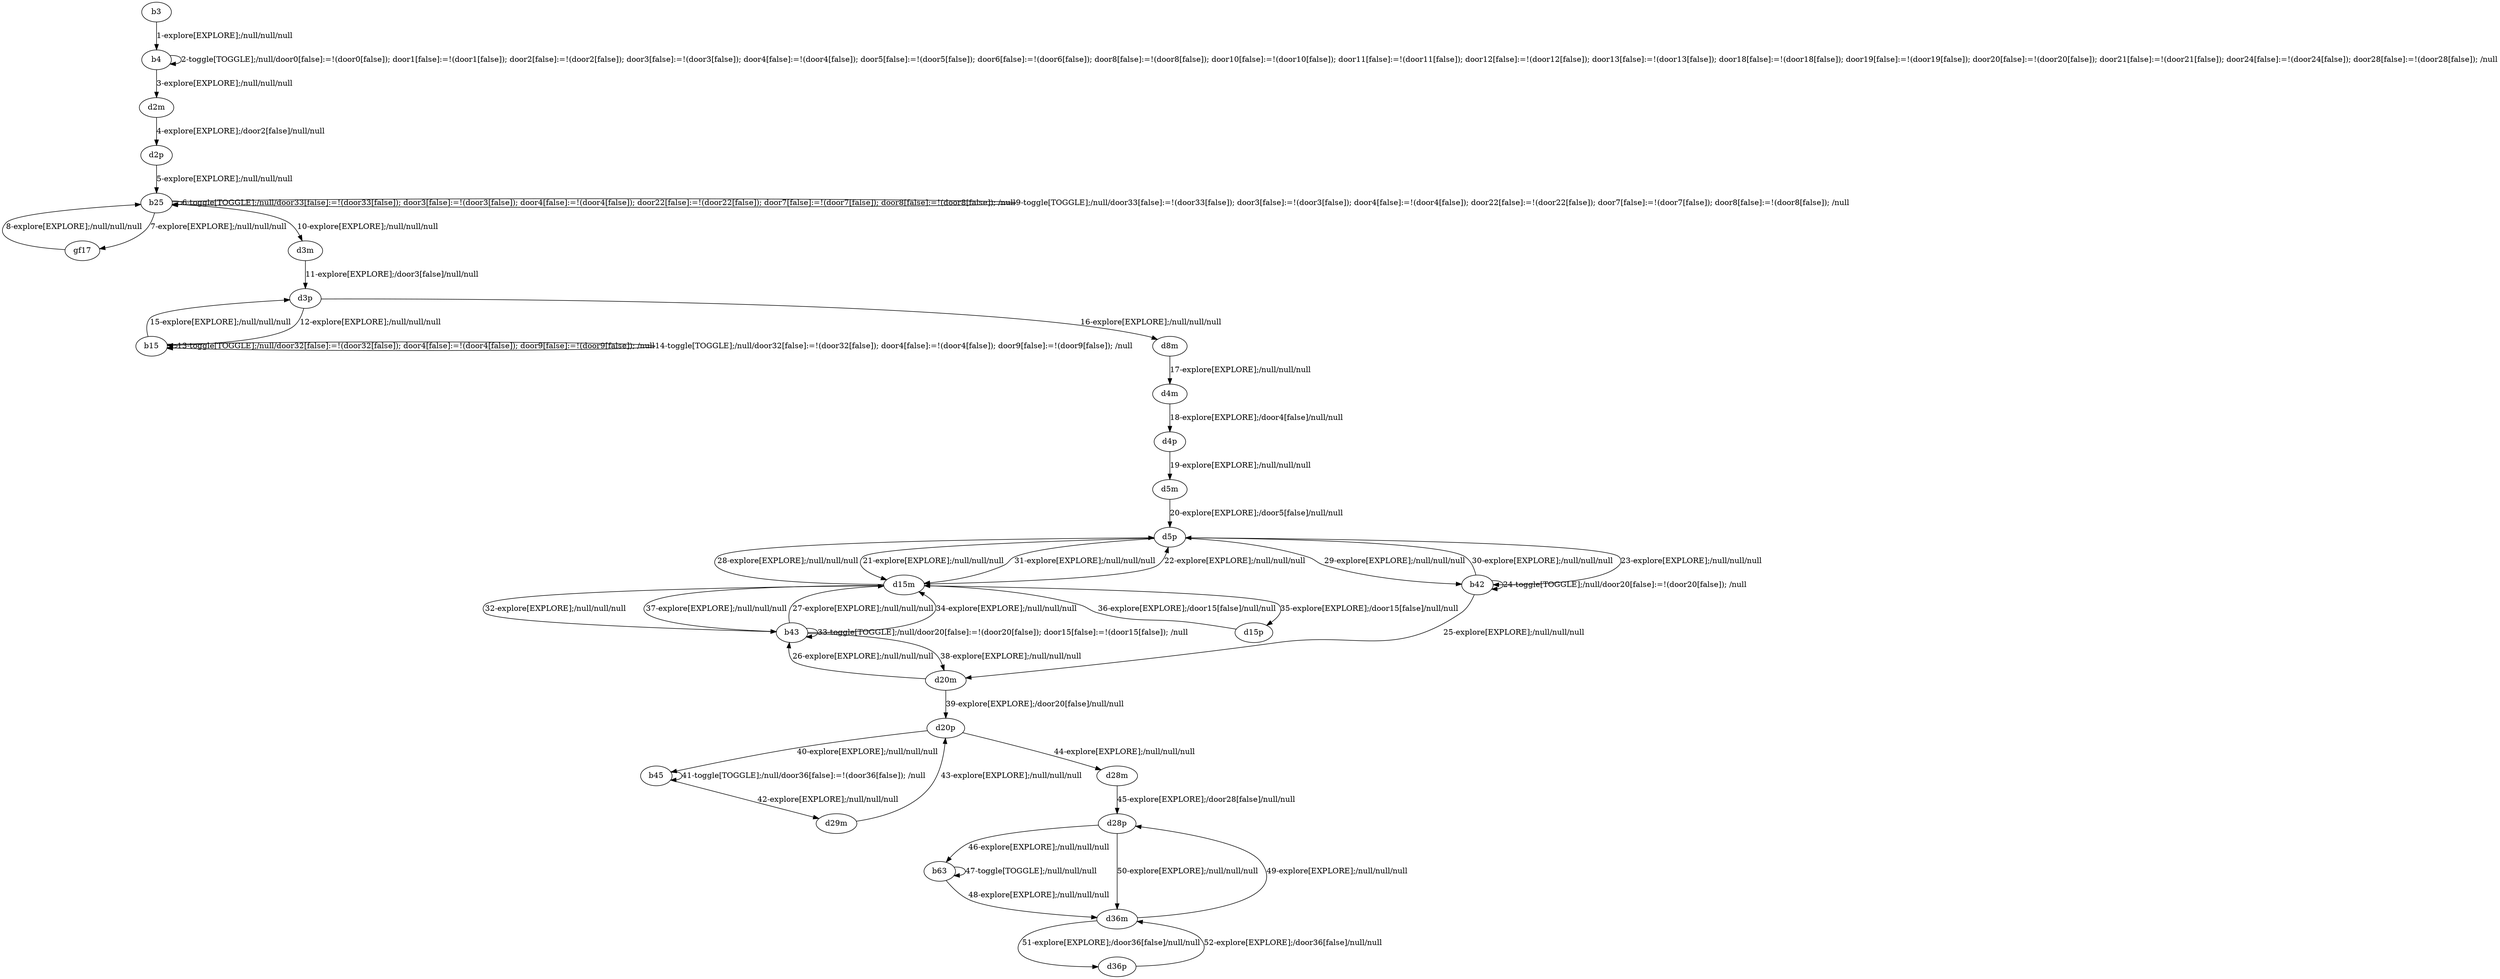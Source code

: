 # Total number of goals covered by this test: 1
# d36p --> d36m

digraph g {
"b3" -> "b4" [label = "1-explore[EXPLORE];/null/null/null"];
"b4" -> "b4" [label = "2-toggle[TOGGLE];/null/door0[false]:=!(door0[false]); door1[false]:=!(door1[false]); door2[false]:=!(door2[false]); door3[false]:=!(door3[false]); door4[false]:=!(door4[false]); door5[false]:=!(door5[false]); door6[false]:=!(door6[false]); door8[false]:=!(door8[false]); door10[false]:=!(door10[false]); door11[false]:=!(door11[false]); door12[false]:=!(door12[false]); door13[false]:=!(door13[false]); door18[false]:=!(door18[false]); door19[false]:=!(door19[false]); door20[false]:=!(door20[false]); door21[false]:=!(door21[false]); door24[false]:=!(door24[false]); door28[false]:=!(door28[false]); /null"];
"b4" -> "d2m" [label = "3-explore[EXPLORE];/null/null/null"];
"d2m" -> "d2p" [label = "4-explore[EXPLORE];/door2[false]/null/null"];
"d2p" -> "b25" [label = "5-explore[EXPLORE];/null/null/null"];
"b25" -> "b25" [label = "6-toggle[TOGGLE];/null/door33[false]:=!(door33[false]); door3[false]:=!(door3[false]); door4[false]:=!(door4[false]); door22[false]:=!(door22[false]); door7[false]:=!(door7[false]); door8[false]:=!(door8[false]); /null"];
"b25" -> "gf17" [label = "7-explore[EXPLORE];/null/null/null"];
"gf17" -> "b25" [label = "8-explore[EXPLORE];/null/null/null"];
"b25" -> "b25" [label = "9-toggle[TOGGLE];/null/door33[false]:=!(door33[false]); door3[false]:=!(door3[false]); door4[false]:=!(door4[false]); door22[false]:=!(door22[false]); door7[false]:=!(door7[false]); door8[false]:=!(door8[false]); /null"];
"b25" -> "d3m" [label = "10-explore[EXPLORE];/null/null/null"];
"d3m" -> "d3p" [label = "11-explore[EXPLORE];/door3[false]/null/null"];
"d3p" -> "b15" [label = "12-explore[EXPLORE];/null/null/null"];
"b15" -> "b15" [label = "13-toggle[TOGGLE];/null/door32[false]:=!(door32[false]); door4[false]:=!(door4[false]); door9[false]:=!(door9[false]); /null"];
"b15" -> "b15" [label = "14-toggle[TOGGLE];/null/door32[false]:=!(door32[false]); door4[false]:=!(door4[false]); door9[false]:=!(door9[false]); /null"];
"b15" -> "d3p" [label = "15-explore[EXPLORE];/null/null/null"];
"d3p" -> "d8m" [label = "16-explore[EXPLORE];/null/null/null"];
"d8m" -> "d4m" [label = "17-explore[EXPLORE];/null/null/null"];
"d4m" -> "d4p" [label = "18-explore[EXPLORE];/door4[false]/null/null"];
"d4p" -> "d5m" [label = "19-explore[EXPLORE];/null/null/null"];
"d5m" -> "d5p" [label = "20-explore[EXPLORE];/door5[false]/null/null"];
"d5p" -> "d15m" [label = "21-explore[EXPLORE];/null/null/null"];
"d15m" -> "d5p" [label = "22-explore[EXPLORE];/null/null/null"];
"d5p" -> "b42" [label = "23-explore[EXPLORE];/null/null/null"];
"b42" -> "b42" [label = "24-toggle[TOGGLE];/null/door20[false]:=!(door20[false]); /null"];
"b42" -> "d20m" [label = "25-explore[EXPLORE];/null/null/null"];
"d20m" -> "b43" [label = "26-explore[EXPLORE];/null/null/null"];
"b43" -> "d15m" [label = "27-explore[EXPLORE];/null/null/null"];
"d15m" -> "d5p" [label = "28-explore[EXPLORE];/null/null/null"];
"d5p" -> "b42" [label = "29-explore[EXPLORE];/null/null/null"];
"b42" -> "d5p" [label = "30-explore[EXPLORE];/null/null/null"];
"d5p" -> "d15m" [label = "31-explore[EXPLORE];/null/null/null"];
"d15m" -> "b43" [label = "32-explore[EXPLORE];/null/null/null"];
"b43" -> "b43" [label = "33-toggle[TOGGLE];/null/door20[false]:=!(door20[false]); door15[false]:=!(door15[false]); /null"];
"b43" -> "d15m" [label = "34-explore[EXPLORE];/null/null/null"];
"d15m" -> "d15p" [label = "35-explore[EXPLORE];/door15[false]/null/null"];
"d15p" -> "d15m" [label = "36-explore[EXPLORE];/door15[false]/null/null"];
"d15m" -> "b43" [label = "37-explore[EXPLORE];/null/null/null"];
"b43" -> "d20m" [label = "38-explore[EXPLORE];/null/null/null"];
"d20m" -> "d20p" [label = "39-explore[EXPLORE];/door20[false]/null/null"];
"d20p" -> "b45" [label = "40-explore[EXPLORE];/null/null/null"];
"b45" -> "b45" [label = "41-toggle[TOGGLE];/null/door36[false]:=!(door36[false]); /null"];
"b45" -> "d29m" [label = "42-explore[EXPLORE];/null/null/null"];
"d29m" -> "d20p" [label = "43-explore[EXPLORE];/null/null/null"];
"d20p" -> "d28m" [label = "44-explore[EXPLORE];/null/null/null"];
"d28m" -> "d28p" [label = "45-explore[EXPLORE];/door28[false]/null/null"];
"d28p" -> "b63" [label = "46-explore[EXPLORE];/null/null/null"];
"b63" -> "b63" [label = "47-toggle[TOGGLE];/null/null/null"];
"b63" -> "d36m" [label = "48-explore[EXPLORE];/null/null/null"];
"d36m" -> "d28p" [label = "49-explore[EXPLORE];/null/null/null"];
"d28p" -> "d36m" [label = "50-explore[EXPLORE];/null/null/null"];
"d36m" -> "d36p" [label = "51-explore[EXPLORE];/door36[false]/null/null"];
"d36p" -> "d36m" [label = "52-explore[EXPLORE];/door36[false]/null/null"];
}